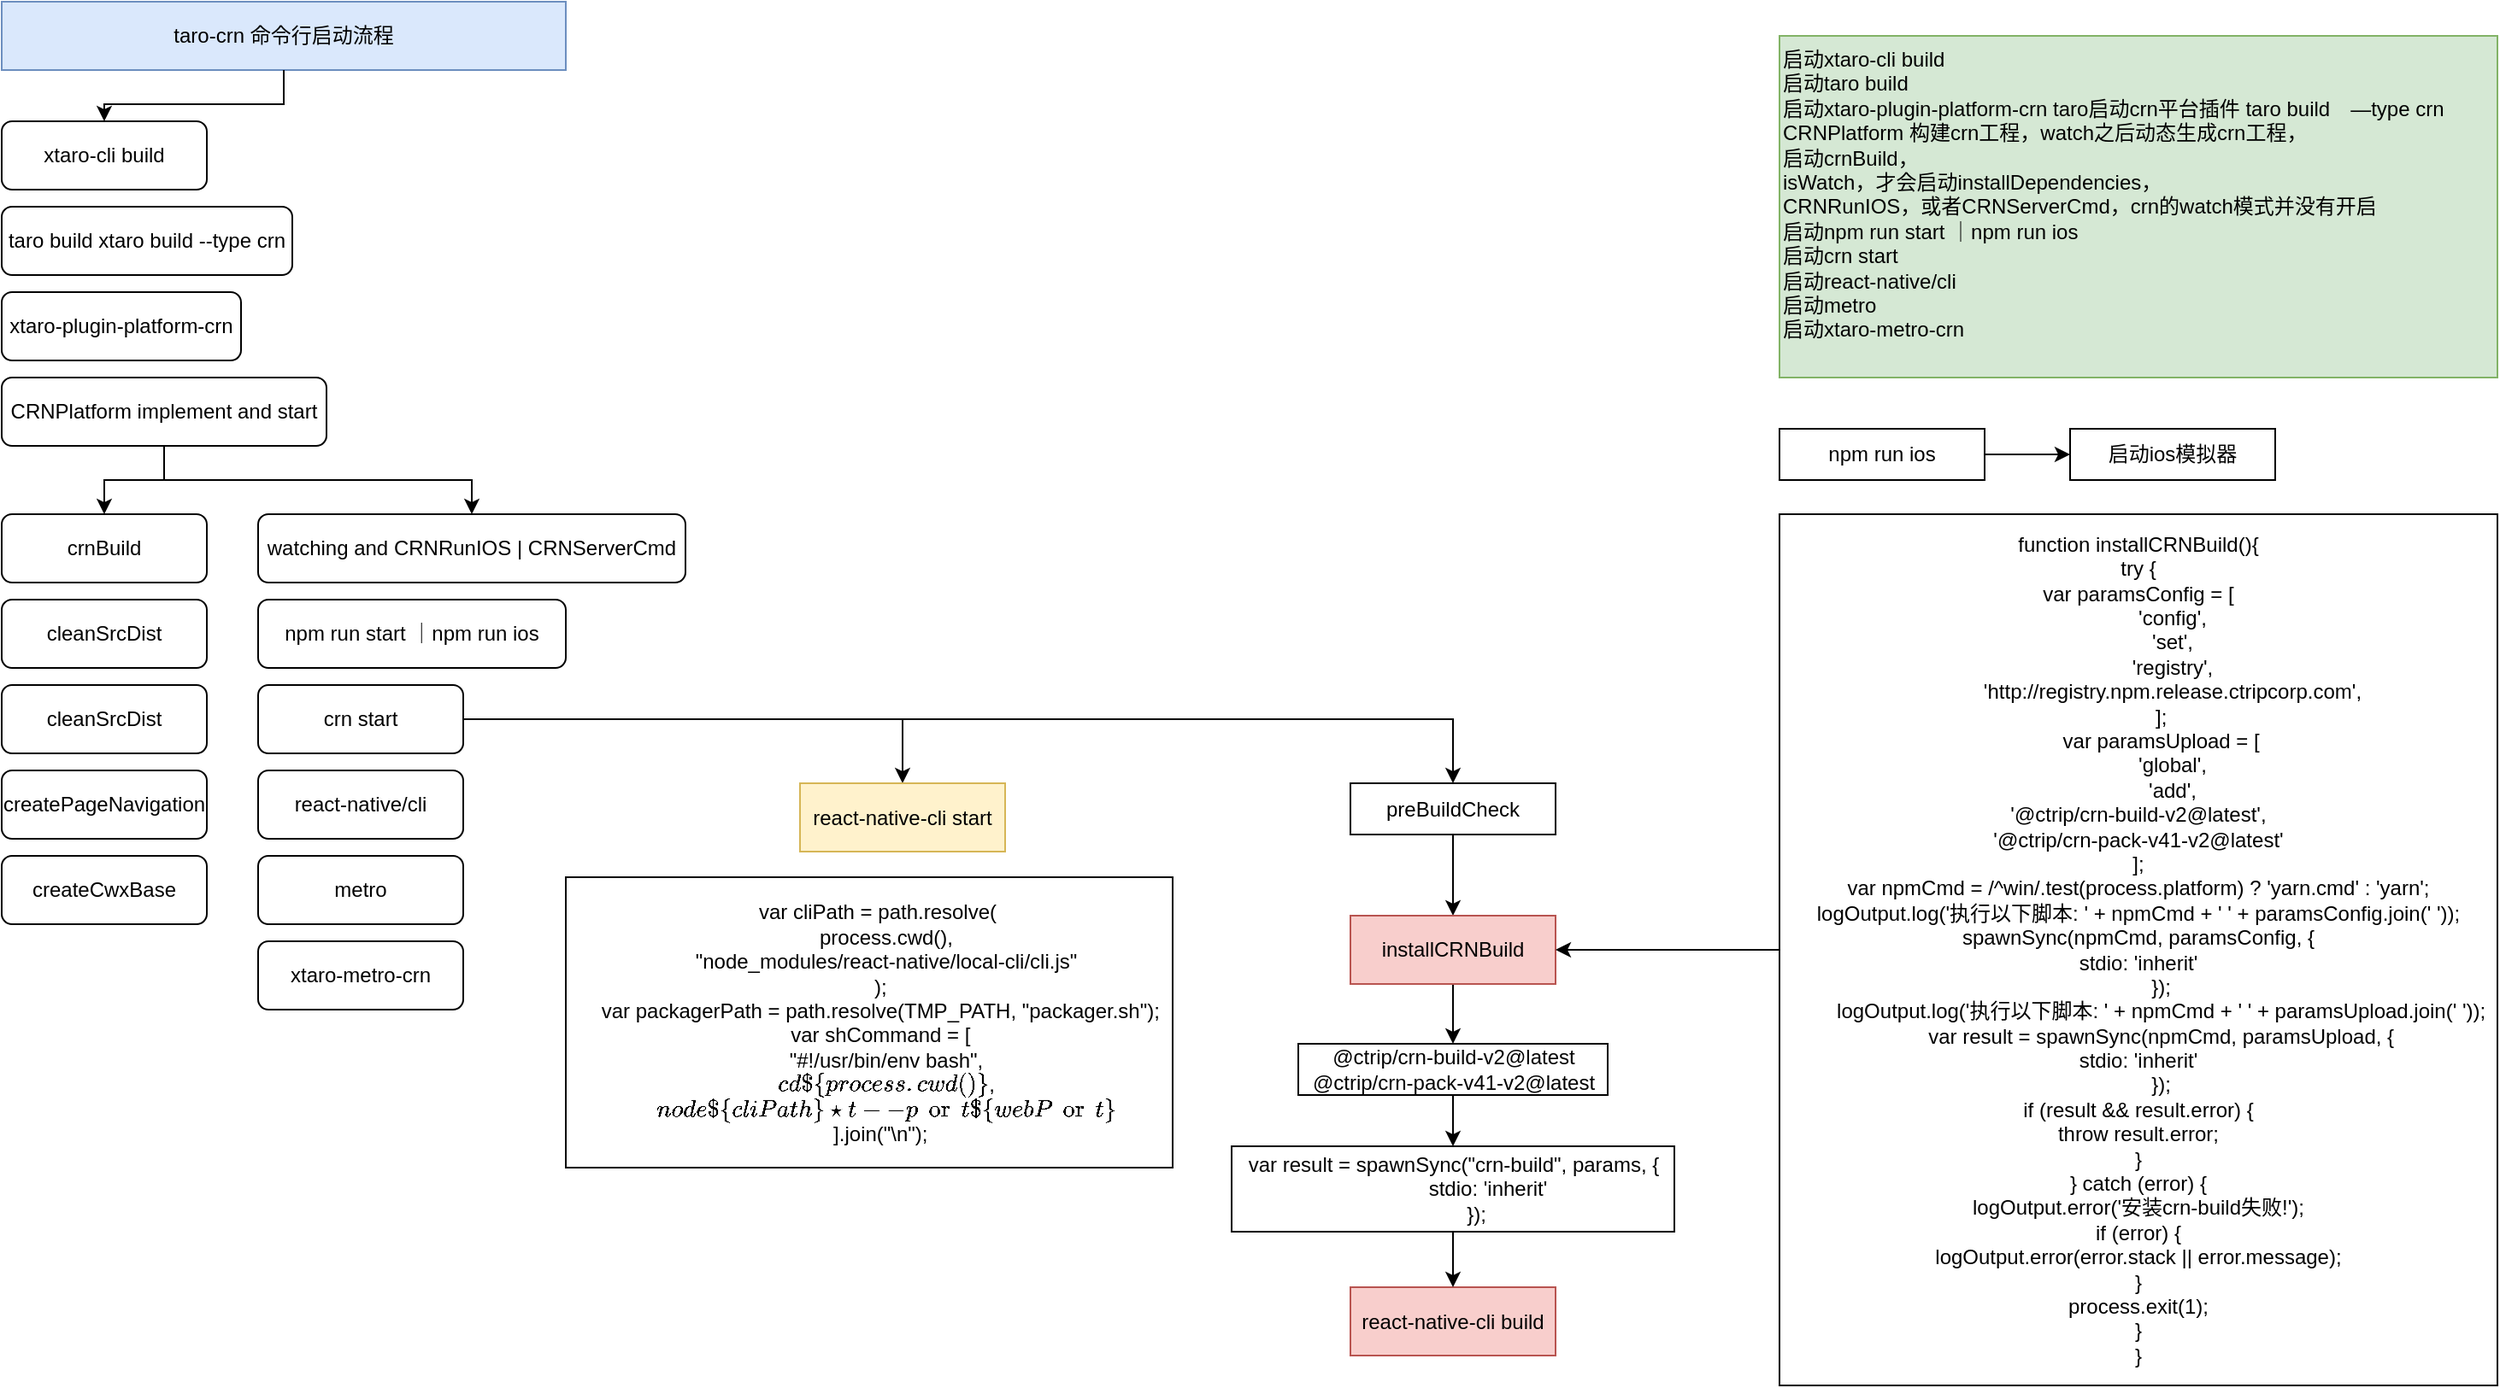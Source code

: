 <mxfile version="20.8.20" type="github">
  <diagram id="C5RBs43oDa-KdzZeNtuy" name="Page-1">
    <mxGraphModel dx="1283" dy="760" grid="1" gridSize="10" guides="1" tooltips="1" connect="1" arrows="1" fold="1" page="1" pageScale="1" pageWidth="827" pageHeight="1169" math="0" shadow="0">
      <root>
        <mxCell id="WIyWlLk6GJQsqaUBKTNV-0" />
        <mxCell id="WIyWlLk6GJQsqaUBKTNV-1" parent="WIyWlLk6GJQsqaUBKTNV-0" />
        <mxCell id="WIyWlLk6GJQsqaUBKTNV-3" value="xtaro-cli build" style="rounded=1;whiteSpace=wrap;html=1;fontSize=12;glass=0;strokeWidth=1;shadow=0;" parent="WIyWlLk6GJQsqaUBKTNV-1" vertex="1">
          <mxGeometry x="160" y="120" width="120" height="40" as="geometry" />
        </mxCell>
        <mxCell id="WIyWlLk6GJQsqaUBKTNV-7" value="taro build&amp;nbsp;xtaro build --type crn" style="rounded=1;whiteSpace=wrap;html=1;fontSize=12;glass=0;strokeWidth=1;shadow=0;" parent="WIyWlLk6GJQsqaUBKTNV-1" vertex="1">
          <mxGeometry x="160" y="170" width="170" height="40" as="geometry" />
        </mxCell>
        <mxCell id="WIyWlLk6GJQsqaUBKTNV-11" value="npm run start ｜npm run ios" style="rounded=1;whiteSpace=wrap;html=1;fontSize=12;glass=0;strokeWidth=1;shadow=0;" parent="WIyWlLk6GJQsqaUBKTNV-1" vertex="1">
          <mxGeometry x="310" y="400" width="180" height="40" as="geometry" />
        </mxCell>
        <mxCell id="eF_jEQHlOAPuzvdtLc7K-0" value="启动xtaro-cli build&#xa;启动taro build&#xa;启动xtaro-plugin-platform-crn taro启动crn平台插件 taro build　—type crn&#xa;CRNPlatform 构建crn工程，watch之后动态生成crn工程，&#xa;启动crnBuild，&#xa;isWatch，才会启动installDependencies，&#xa;CRNRunIOS，或者CRNServerCmd，crn的watch模式并没有开启&#xa;启动npm run start ｜npm run ios&#xa;启动crn start&#xa;启动react-native/cli&#xa;启动metro&#xa;启动xtaro-metro-crn" style="text;whiteSpace=wrap;html=1;fillColor=#d5e8d4;strokeColor=#82b366;" vertex="1" parent="WIyWlLk6GJQsqaUBKTNV-1">
          <mxGeometry x="1200" y="70" width="420" height="200" as="geometry" />
        </mxCell>
        <mxCell id="eF_jEQHlOAPuzvdtLc7K-32" style="edgeStyle=orthogonalEdgeStyle;rounded=0;orthogonalLoop=1;jettySize=auto;html=1;exitX=1;exitY=0.5;exitDx=0;exitDy=0;entryX=0.5;entryY=0;entryDx=0;entryDy=0;" edge="1" parent="WIyWlLk6GJQsqaUBKTNV-1" source="eF_jEQHlOAPuzvdtLc7K-1" target="eF_jEQHlOAPuzvdtLc7K-20">
          <mxGeometry relative="1" as="geometry" />
        </mxCell>
        <mxCell id="eF_jEQHlOAPuzvdtLc7K-33" style="edgeStyle=orthogonalEdgeStyle;rounded=0;orthogonalLoop=1;jettySize=auto;html=1;exitX=1;exitY=0.5;exitDx=0;exitDy=0;entryX=0.5;entryY=0;entryDx=0;entryDy=0;" edge="1" parent="WIyWlLk6GJQsqaUBKTNV-1" source="eF_jEQHlOAPuzvdtLc7K-1" target="eF_jEQHlOAPuzvdtLc7K-24">
          <mxGeometry relative="1" as="geometry" />
        </mxCell>
        <mxCell id="eF_jEQHlOAPuzvdtLc7K-1" value="crn start" style="rounded=1;whiteSpace=wrap;html=1;fontSize=12;glass=0;strokeWidth=1;shadow=0;" vertex="1" parent="WIyWlLk6GJQsqaUBKTNV-1">
          <mxGeometry x="310" y="450" width="120" height="40" as="geometry" />
        </mxCell>
        <mxCell id="eF_jEQHlOAPuzvdtLc7K-2" value="xtaro-plugin-platform-crn" style="rounded=1;whiteSpace=wrap;html=1;fontSize=12;glass=0;strokeWidth=1;shadow=0;" vertex="1" parent="WIyWlLk6GJQsqaUBKTNV-1">
          <mxGeometry x="160" y="220" width="140" height="40" as="geometry" />
        </mxCell>
        <mxCell id="eF_jEQHlOAPuzvdtLc7K-17" style="edgeStyle=orthogonalEdgeStyle;rounded=0;orthogonalLoop=1;jettySize=auto;html=1;exitX=0.5;exitY=1;exitDx=0;exitDy=0;entryX=0.5;entryY=0;entryDx=0;entryDy=0;" edge="1" parent="WIyWlLk6GJQsqaUBKTNV-1" source="eF_jEQHlOAPuzvdtLc7K-3" target="eF_jEQHlOAPuzvdtLc7K-4">
          <mxGeometry relative="1" as="geometry" />
        </mxCell>
        <mxCell id="eF_jEQHlOAPuzvdtLc7K-18" style="edgeStyle=orthogonalEdgeStyle;rounded=0;orthogonalLoop=1;jettySize=auto;html=1;exitX=0.5;exitY=1;exitDx=0;exitDy=0;entryX=0.5;entryY=0;entryDx=0;entryDy=0;" edge="1" parent="WIyWlLk6GJQsqaUBKTNV-1" source="eF_jEQHlOAPuzvdtLc7K-3" target="eF_jEQHlOAPuzvdtLc7K-5">
          <mxGeometry relative="1" as="geometry" />
        </mxCell>
        <mxCell id="eF_jEQHlOAPuzvdtLc7K-3" value="CRNPlatform implement and start" style="rounded=1;whiteSpace=wrap;html=1;fontSize=12;glass=0;strokeWidth=1;shadow=0;" vertex="1" parent="WIyWlLk6GJQsqaUBKTNV-1">
          <mxGeometry x="160" y="270" width="190" height="40" as="geometry" />
        </mxCell>
        <mxCell id="eF_jEQHlOAPuzvdtLc7K-4" value="crnBuild" style="rounded=1;whiteSpace=wrap;html=1;fontSize=12;glass=0;strokeWidth=1;shadow=0;" vertex="1" parent="WIyWlLk6GJQsqaUBKTNV-1">
          <mxGeometry x="160" y="350" width="120" height="40" as="geometry" />
        </mxCell>
        <mxCell id="eF_jEQHlOAPuzvdtLc7K-5" value="watching and CRNRunIOS | CRNServerCmd" style="rounded=1;whiteSpace=wrap;html=1;fontSize=12;glass=0;strokeWidth=1;shadow=0;" vertex="1" parent="WIyWlLk6GJQsqaUBKTNV-1">
          <mxGeometry x="310" y="350" width="250" height="40" as="geometry" />
        </mxCell>
        <mxCell id="eF_jEQHlOAPuzvdtLc7K-7" value="react-native/cli" style="rounded=1;whiteSpace=wrap;html=1;fontSize=12;glass=0;strokeWidth=1;shadow=0;" vertex="1" parent="WIyWlLk6GJQsqaUBKTNV-1">
          <mxGeometry x="310" y="500" width="120" height="40" as="geometry" />
        </mxCell>
        <mxCell id="eF_jEQHlOAPuzvdtLc7K-8" value="metro" style="rounded=1;whiteSpace=wrap;html=1;fontSize=12;glass=0;strokeWidth=1;shadow=0;" vertex="1" parent="WIyWlLk6GJQsqaUBKTNV-1">
          <mxGeometry x="310" y="550" width="120" height="40" as="geometry" />
        </mxCell>
        <mxCell id="eF_jEQHlOAPuzvdtLc7K-9" value="xtaro-metro-crn" style="rounded=1;whiteSpace=wrap;html=1;fontSize=12;glass=0;strokeWidth=1;shadow=0;" vertex="1" parent="WIyWlLk6GJQsqaUBKTNV-1">
          <mxGeometry x="310" y="600" width="120" height="40" as="geometry" />
        </mxCell>
        <mxCell id="eF_jEQHlOAPuzvdtLc7K-10" value="taro-crn 命令行启动流程" style="whiteSpace=wrap;html=1;fillColor=#dae8fc;strokeColor=#6c8ebf;" vertex="1" parent="WIyWlLk6GJQsqaUBKTNV-1">
          <mxGeometry x="160" y="50" width="330" height="40" as="geometry" />
        </mxCell>
        <mxCell id="eF_jEQHlOAPuzvdtLc7K-12" value="cleanSrcDist" style="rounded=1;whiteSpace=wrap;html=1;fontSize=12;glass=0;strokeWidth=1;shadow=0;" vertex="1" parent="WIyWlLk6GJQsqaUBKTNV-1">
          <mxGeometry x="160" y="400" width="120" height="40" as="geometry" />
        </mxCell>
        <mxCell id="eF_jEQHlOAPuzvdtLc7K-13" value="cleanSrcDist" style="rounded=1;whiteSpace=wrap;html=1;fontSize=12;glass=0;strokeWidth=1;shadow=0;" vertex="1" parent="WIyWlLk6GJQsqaUBKTNV-1">
          <mxGeometry x="160" y="450" width="120" height="40" as="geometry" />
        </mxCell>
        <mxCell id="eF_jEQHlOAPuzvdtLc7K-14" value="createPageNavigation" style="rounded=1;whiteSpace=wrap;html=1;fontSize=12;glass=0;strokeWidth=1;shadow=0;" vertex="1" parent="WIyWlLk6GJQsqaUBKTNV-1">
          <mxGeometry x="160" y="500" width="120" height="40" as="geometry" />
        </mxCell>
        <mxCell id="eF_jEQHlOAPuzvdtLc7K-15" value="createCwxBase" style="rounded=1;whiteSpace=wrap;html=1;fontSize=12;glass=0;strokeWidth=1;shadow=0;" vertex="1" parent="WIyWlLk6GJQsqaUBKTNV-1">
          <mxGeometry x="160" y="550" width="120" height="40" as="geometry" />
        </mxCell>
        <mxCell id="eF_jEQHlOAPuzvdtLc7K-16" style="edgeStyle=orthogonalEdgeStyle;rounded=0;orthogonalLoop=1;jettySize=auto;html=1;exitX=0.5;exitY=1;exitDx=0;exitDy=0;entryX=0.5;entryY=0;entryDx=0;entryDy=0;" edge="1" parent="WIyWlLk6GJQsqaUBKTNV-1" source="eF_jEQHlOAPuzvdtLc7K-10" target="WIyWlLk6GJQsqaUBKTNV-3">
          <mxGeometry relative="1" as="geometry">
            <mxPoint x="230" y="110" as="targetPoint" />
          </mxGeometry>
        </mxCell>
        <mxCell id="eF_jEQHlOAPuzvdtLc7K-19" value="&lt;div&gt;&amp;nbsp; &amp;nbsp;var cliPath = path.resolve(&lt;/div&gt;&lt;div&gt;&amp;nbsp; &amp;nbsp; &amp;nbsp; process.cwd(),&lt;/div&gt;&lt;div&gt;&amp;nbsp; &amp;nbsp; &amp;nbsp; &quot;node_modules/react-native/local-cli/cli.js&quot;&lt;/div&gt;&lt;div&gt;&amp;nbsp; &amp;nbsp; );&lt;/div&gt;&lt;div&gt;&amp;nbsp; &amp;nbsp; var packagerPath = path.resolve(TMP_PATH, &quot;packager.sh&quot;);&lt;/div&gt;&lt;div&gt;&amp;nbsp; &amp;nbsp; var shCommand = [&lt;/div&gt;&lt;div&gt;&amp;nbsp; &amp;nbsp; &amp;nbsp; &quot;#!/usr/bin/env bash&quot;,&lt;/div&gt;&lt;div&gt;&amp;nbsp; &amp;nbsp; &amp;nbsp; `cd ${process.cwd()}`,&lt;/div&gt;&lt;div&gt;&amp;nbsp; &amp;nbsp; &amp;nbsp; `node ${cliPath} start --port ${webPort}`&lt;/div&gt;&lt;div&gt;&amp;nbsp; &amp;nbsp; ].join(&quot;\n&quot;);&lt;/div&gt;" style="whiteSpace=wrap;html=1;" vertex="1" parent="WIyWlLk6GJQsqaUBKTNV-1">
          <mxGeometry x="490" y="562.5" width="355" height="170" as="geometry" />
        </mxCell>
        <mxCell id="eF_jEQHlOAPuzvdtLc7K-20" value="react-native-cli start" style="whiteSpace=wrap;html=1;fillColor=#fff2cc;strokeColor=#d6b656;" vertex="1" parent="WIyWlLk6GJQsqaUBKTNV-1">
          <mxGeometry x="627" y="507.5" width="120" height="40" as="geometry" />
        </mxCell>
        <mxCell id="eF_jEQHlOAPuzvdtLc7K-21" value="react-native-cli build" style="whiteSpace=wrap;html=1;fillColor=#f8cecc;strokeColor=#b85450;" vertex="1" parent="WIyWlLk6GJQsqaUBKTNV-1">
          <mxGeometry x="949" y="802.5" width="120" height="40" as="geometry" />
        </mxCell>
        <mxCell id="eF_jEQHlOAPuzvdtLc7K-36" value="" style="edgeStyle=orthogonalEdgeStyle;rounded=0;orthogonalLoop=1;jettySize=auto;html=1;" edge="1" parent="WIyWlLk6GJQsqaUBKTNV-1" source="eF_jEQHlOAPuzvdtLc7K-23" target="eF_jEQHlOAPuzvdtLc7K-21">
          <mxGeometry relative="1" as="geometry" />
        </mxCell>
        <mxCell id="eF_jEQHlOAPuzvdtLc7K-23" value="&lt;div&gt;var result = spawnSync(&quot;crn-build&quot;, params, {&lt;/div&gt;&lt;div&gt;&amp;nbsp; &amp;nbsp; &amp;nbsp; &amp;nbsp; &amp;nbsp; &amp;nbsp; stdio: &#39;inherit&#39;&lt;/div&gt;&lt;div&gt;&amp;nbsp; &amp;nbsp; &amp;nbsp; &amp;nbsp; });&lt;/div&gt;" style="whiteSpace=wrap;html=1;" vertex="1" parent="WIyWlLk6GJQsqaUBKTNV-1">
          <mxGeometry x="879.5" y="720" width="259" height="50" as="geometry" />
        </mxCell>
        <mxCell id="eF_jEQHlOAPuzvdtLc7K-34" style="edgeStyle=orthogonalEdgeStyle;rounded=0;orthogonalLoop=1;jettySize=auto;html=1;exitX=0.5;exitY=1;exitDx=0;exitDy=0;entryX=0.5;entryY=0;entryDx=0;entryDy=0;" edge="1" parent="WIyWlLk6GJQsqaUBKTNV-1" source="eF_jEQHlOAPuzvdtLc7K-24" target="eF_jEQHlOAPuzvdtLc7K-27">
          <mxGeometry relative="1" as="geometry" />
        </mxCell>
        <mxCell id="eF_jEQHlOAPuzvdtLc7K-24" value="preBuildCheck" style="whiteSpace=wrap;html=1;" vertex="1" parent="WIyWlLk6GJQsqaUBKTNV-1">
          <mxGeometry x="949" y="507.5" width="120" height="30" as="geometry" />
        </mxCell>
        <mxCell id="eF_jEQHlOAPuzvdtLc7K-25" style="edgeStyle=orthogonalEdgeStyle;rounded=0;orthogonalLoop=1;jettySize=auto;html=1;exitX=0.5;exitY=1;exitDx=0;exitDy=0;" edge="1" parent="WIyWlLk6GJQsqaUBKTNV-1" source="eF_jEQHlOAPuzvdtLc7K-24" target="eF_jEQHlOAPuzvdtLc7K-24">
          <mxGeometry relative="1" as="geometry" />
        </mxCell>
        <mxCell id="eF_jEQHlOAPuzvdtLc7K-38" value="" style="edgeStyle=orthogonalEdgeStyle;rounded=0;orthogonalLoop=1;jettySize=auto;html=1;" edge="1" parent="WIyWlLk6GJQsqaUBKTNV-1" source="eF_jEQHlOAPuzvdtLc7K-27" target="eF_jEQHlOAPuzvdtLc7K-37">
          <mxGeometry relative="1" as="geometry" />
        </mxCell>
        <mxCell id="eF_jEQHlOAPuzvdtLc7K-27" value="installCRNBuild" style="whiteSpace=wrap;html=1;fillColor=#f8cecc;strokeColor=#b85450;" vertex="1" parent="WIyWlLk6GJQsqaUBKTNV-1">
          <mxGeometry x="949" y="585" width="120" height="40" as="geometry" />
        </mxCell>
        <mxCell id="eF_jEQHlOAPuzvdtLc7K-31" style="edgeStyle=orthogonalEdgeStyle;rounded=0;orthogonalLoop=1;jettySize=auto;html=1;exitX=0;exitY=0.5;exitDx=0;exitDy=0;entryX=1;entryY=0.5;entryDx=0;entryDy=0;" edge="1" parent="WIyWlLk6GJQsqaUBKTNV-1" source="eF_jEQHlOAPuzvdtLc7K-28" target="eF_jEQHlOAPuzvdtLc7K-27">
          <mxGeometry relative="1" as="geometry" />
        </mxCell>
        <mxCell id="eF_jEQHlOAPuzvdtLc7K-28" value="&lt;div&gt;function installCRNBuild(){&lt;/div&gt;&lt;div&gt;	try {&lt;/div&gt;&lt;div&gt;&lt;span style=&quot;&quot;&gt;		&lt;/span&gt;var paramsConfig = [&lt;/div&gt;&lt;div&gt;&amp;nbsp; &amp;nbsp; &amp;nbsp; &amp;nbsp; &amp;nbsp; &amp;nbsp; &#39;config&#39;,&lt;/div&gt;&lt;div&gt;&amp;nbsp; &amp;nbsp; &amp;nbsp; &amp;nbsp; &amp;nbsp; &amp;nbsp; &#39;set&#39;,&lt;/div&gt;&lt;div&gt;&amp;nbsp; &amp;nbsp; &amp;nbsp; &amp;nbsp; &amp;nbsp; &amp;nbsp; &#39;registry&#39;,&lt;/div&gt;&lt;div&gt;&amp;nbsp; &amp;nbsp; &amp;nbsp; &amp;nbsp; &amp;nbsp; &amp;nbsp; &#39;http://registry.npm.release.ctripcorp.com&#39;,&lt;/div&gt;&lt;div&gt;&amp;nbsp; &amp;nbsp; &amp;nbsp; &amp;nbsp; ];&lt;/div&gt;&lt;div&gt;&amp;nbsp; &amp;nbsp; &amp;nbsp; &amp;nbsp; var paramsUpload = [&lt;/div&gt;&lt;div&gt;&amp;nbsp; &amp;nbsp; &amp;nbsp; &amp;nbsp; &amp;nbsp; &amp;nbsp; &#39;global&#39;,&lt;/div&gt;&lt;div&gt;&amp;nbsp; &amp;nbsp; &amp;nbsp; &amp;nbsp; &amp;nbsp; &amp;nbsp; &#39;add&#39;,&lt;/div&gt;&lt;div&gt;&lt;span style=&quot;&quot;&gt;			&lt;/span&gt;&#39;@ctrip/crn-build-v2@latest&#39;,&lt;/div&gt;&lt;div&gt;&lt;span style=&quot;&quot;&gt;			&lt;/span&gt;&#39;@ctrip/crn-pack-v41-v2@latest&#39;&lt;/div&gt;&lt;div&gt;&lt;span style=&quot;&quot;&gt;		&lt;/span&gt;];&lt;/div&gt;&lt;div&gt;&lt;span style=&quot;&quot;&gt;		&lt;/span&gt;var npmCmd = /^win/.test(process.platform) ? &#39;yarn.cmd&#39; : &#39;yarn&#39;;&lt;/div&gt;&lt;div&gt;&lt;span style=&quot;&quot;&gt;		&lt;/span&gt;logOutput.log(&#39;执行以下脚本: &#39; + npmCmd + &#39; &#39; + paramsConfig.join(&#39; &#39;));&lt;/div&gt;&lt;div&gt;&lt;span style=&quot;&quot;&gt;		&lt;/span&gt;spawnSync(npmCmd, paramsConfig, {&lt;/div&gt;&lt;div&gt;&lt;span style=&quot;&quot;&gt;			&lt;/span&gt;stdio: &#39;inherit&#39;&lt;/div&gt;&lt;div&gt;&amp;nbsp; &amp;nbsp; &amp;nbsp; &amp;nbsp; });&lt;/div&gt;&lt;div&gt;&amp;nbsp; &amp;nbsp; &amp;nbsp; &amp;nbsp; logOutput.log(&#39;执行以下脚本: &#39; + npmCmd + &#39; &#39; + paramsUpload.join(&#39; &#39;));&lt;/div&gt;&lt;div&gt;&amp;nbsp; &amp;nbsp; &amp;nbsp; &amp;nbsp; var result = spawnSync(npmCmd, paramsUpload, {&lt;/div&gt;&lt;div&gt;&lt;span style=&quot;&quot;&gt;			&lt;/span&gt;stdio: &#39;inherit&#39;&lt;/div&gt;&lt;div&gt;&amp;nbsp; &amp;nbsp; &amp;nbsp; &amp;nbsp; });&lt;/div&gt;&lt;div&gt;&lt;span style=&quot;&quot;&gt;		&lt;/span&gt;if (result &amp;amp;&amp;amp; result.error) {&lt;/div&gt;&lt;div&gt;&lt;span style=&quot;&quot;&gt;			&lt;/span&gt;throw result.error;&lt;/div&gt;&lt;div&gt;&lt;span style=&quot;&quot;&gt;		&lt;/span&gt;}&lt;/div&gt;&lt;div&gt;&lt;span style=&quot;&quot;&gt;	&lt;/span&gt;} catch (error) {&lt;/div&gt;&lt;div&gt;&lt;span style=&quot;&quot;&gt;		&lt;/span&gt;logOutput.error(&#39;安装crn-build失败!&#39;);&lt;/div&gt;&lt;div&gt;&lt;span style=&quot;&quot;&gt;		&lt;/span&gt;if (error) {&lt;/div&gt;&lt;div&gt;&lt;span style=&quot;&quot;&gt;			&lt;/span&gt;logOutput.error(error.stack || error.message);&lt;/div&gt;&lt;div&gt;&lt;span style=&quot;&quot;&gt;		&lt;/span&gt;}&lt;/div&gt;&lt;div&gt;&lt;span style=&quot;&quot;&gt;		&lt;/span&gt;process.exit(1);&lt;/div&gt;&lt;div&gt;&lt;span style=&quot;&quot;&gt;	&lt;/span&gt;}&lt;/div&gt;&lt;div&gt;}&lt;/div&gt;" style="whiteSpace=wrap;html=1;" vertex="1" parent="WIyWlLk6GJQsqaUBKTNV-1">
          <mxGeometry x="1200" y="350" width="420" height="510" as="geometry" />
        </mxCell>
        <mxCell id="eF_jEQHlOAPuzvdtLc7K-39" value="" style="edgeStyle=orthogonalEdgeStyle;rounded=0;orthogonalLoop=1;jettySize=auto;html=1;" edge="1" parent="WIyWlLk6GJQsqaUBKTNV-1" source="eF_jEQHlOAPuzvdtLc7K-37" target="eF_jEQHlOAPuzvdtLc7K-23">
          <mxGeometry relative="1" as="geometry" />
        </mxCell>
        <mxCell id="eF_jEQHlOAPuzvdtLc7K-37" value="@ctrip/crn-build-v2@latest&lt;br&gt;@ctrip/crn-pack-v41-v2@latest" style="whiteSpace=wrap;html=1;" vertex="1" parent="WIyWlLk6GJQsqaUBKTNV-1">
          <mxGeometry x="918.5" y="660" width="181" height="30" as="geometry" />
        </mxCell>
        <mxCell id="eF_jEQHlOAPuzvdtLc7K-42" value="" style="edgeStyle=orthogonalEdgeStyle;rounded=0;orthogonalLoop=1;jettySize=auto;html=1;" edge="1" parent="WIyWlLk6GJQsqaUBKTNV-1" source="eF_jEQHlOAPuzvdtLc7K-40" target="eF_jEQHlOAPuzvdtLc7K-41">
          <mxGeometry relative="1" as="geometry" />
        </mxCell>
        <mxCell id="eF_jEQHlOAPuzvdtLc7K-40" value="npm run ios" style="whiteSpace=wrap;html=1;" vertex="1" parent="WIyWlLk6GJQsqaUBKTNV-1">
          <mxGeometry x="1200" y="300" width="120" height="30" as="geometry" />
        </mxCell>
        <mxCell id="eF_jEQHlOAPuzvdtLc7K-41" value="启动ios模拟器" style="whiteSpace=wrap;html=1;" vertex="1" parent="WIyWlLk6GJQsqaUBKTNV-1">
          <mxGeometry x="1370" y="300" width="120" height="30" as="geometry" />
        </mxCell>
      </root>
    </mxGraphModel>
  </diagram>
</mxfile>
